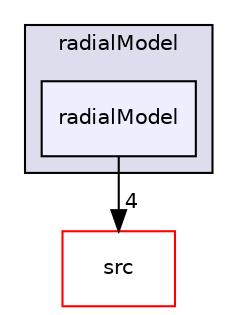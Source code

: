 digraph "applications/solvers/multiphase/reactingEulerFoam/reactingTwoPhaseEulerFoam/twoPhaseCompressibleTurbulenceModels/kineticTheoryModels/radialModel/radialModel" {
  bgcolor=transparent;
  compound=true
  node [ fontsize="10", fontname="Helvetica"];
  edge [ labelfontsize="10", labelfontname="Helvetica"];
  subgraph clusterdir_2f1505c06aec682a5a9b4ad5f4aa3632 {
    graph [ bgcolor="#ddddee", pencolor="black", label="radialModel" fontname="Helvetica", fontsize="10", URL="dir_2f1505c06aec682a5a9b4ad5f4aa3632.html"]
  dir_00f82538330545818c9bdfc9c2167cb3 [shape=box, label="radialModel", style="filled", fillcolor="#eeeeff", pencolor="black", URL="dir_00f82538330545818c9bdfc9c2167cb3.html"];
  }
  dir_68267d1309a1af8e8297ef4c3efbcdba [shape=box label="src" color="red" URL="dir_68267d1309a1af8e8297ef4c3efbcdba.html"];
  dir_00f82538330545818c9bdfc9c2167cb3->dir_68267d1309a1af8e8297ef4c3efbcdba [headlabel="4", labeldistance=1.5 headhref="dir_000420_000735.html"];
}
